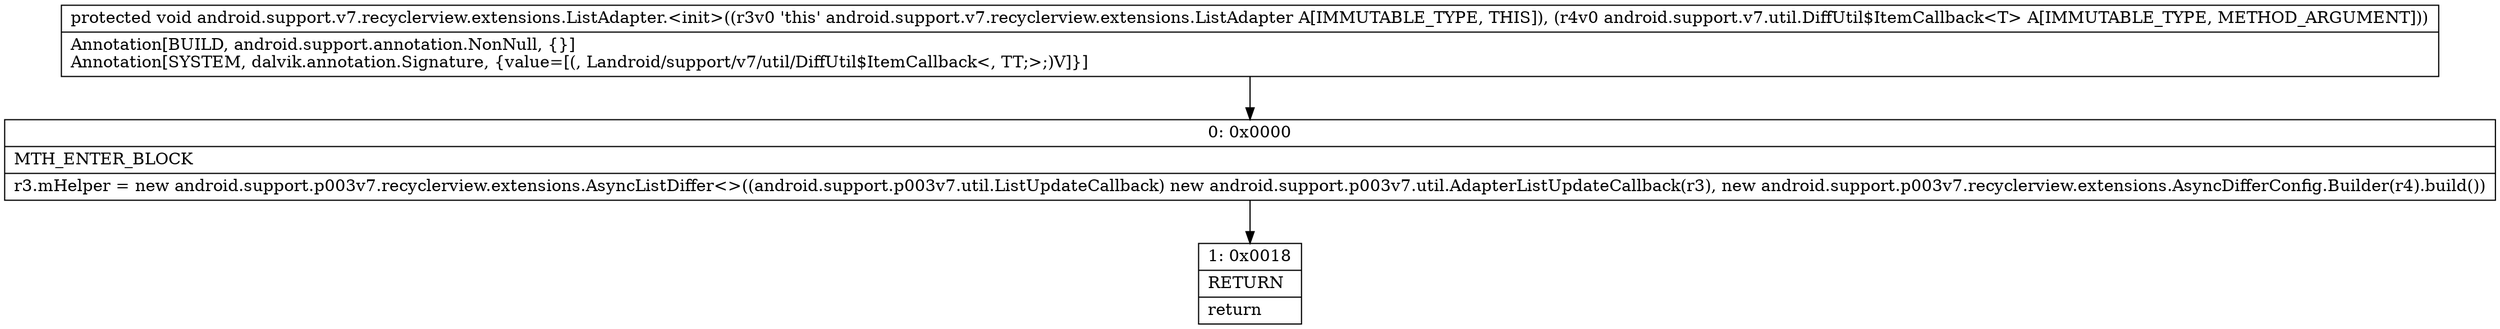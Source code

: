 digraph "CFG forandroid.support.v7.recyclerview.extensions.ListAdapter.\<init\>(Landroid\/support\/v7\/util\/DiffUtil$ItemCallback;)V" {
Node_0 [shape=record,label="{0\:\ 0x0000|MTH_ENTER_BLOCK\l|r3.mHelper = new android.support.p003v7.recyclerview.extensions.AsyncListDiffer\<\>((android.support.p003v7.util.ListUpdateCallback) new android.support.p003v7.util.AdapterListUpdateCallback(r3), new android.support.p003v7.recyclerview.extensions.AsyncDifferConfig.Builder(r4).build())\l}"];
Node_1 [shape=record,label="{1\:\ 0x0018|RETURN\l|return\l}"];
MethodNode[shape=record,label="{protected void android.support.v7.recyclerview.extensions.ListAdapter.\<init\>((r3v0 'this' android.support.v7.recyclerview.extensions.ListAdapter A[IMMUTABLE_TYPE, THIS]), (r4v0 android.support.v7.util.DiffUtil$ItemCallback\<T\> A[IMMUTABLE_TYPE, METHOD_ARGUMENT]))  | Annotation[BUILD, android.support.annotation.NonNull, \{\}]\lAnnotation[SYSTEM, dalvik.annotation.Signature, \{value=[(, Landroid\/support\/v7\/util\/DiffUtil$ItemCallback\<, TT;\>;)V]\}]\l}"];
MethodNode -> Node_0;
Node_0 -> Node_1;
}

